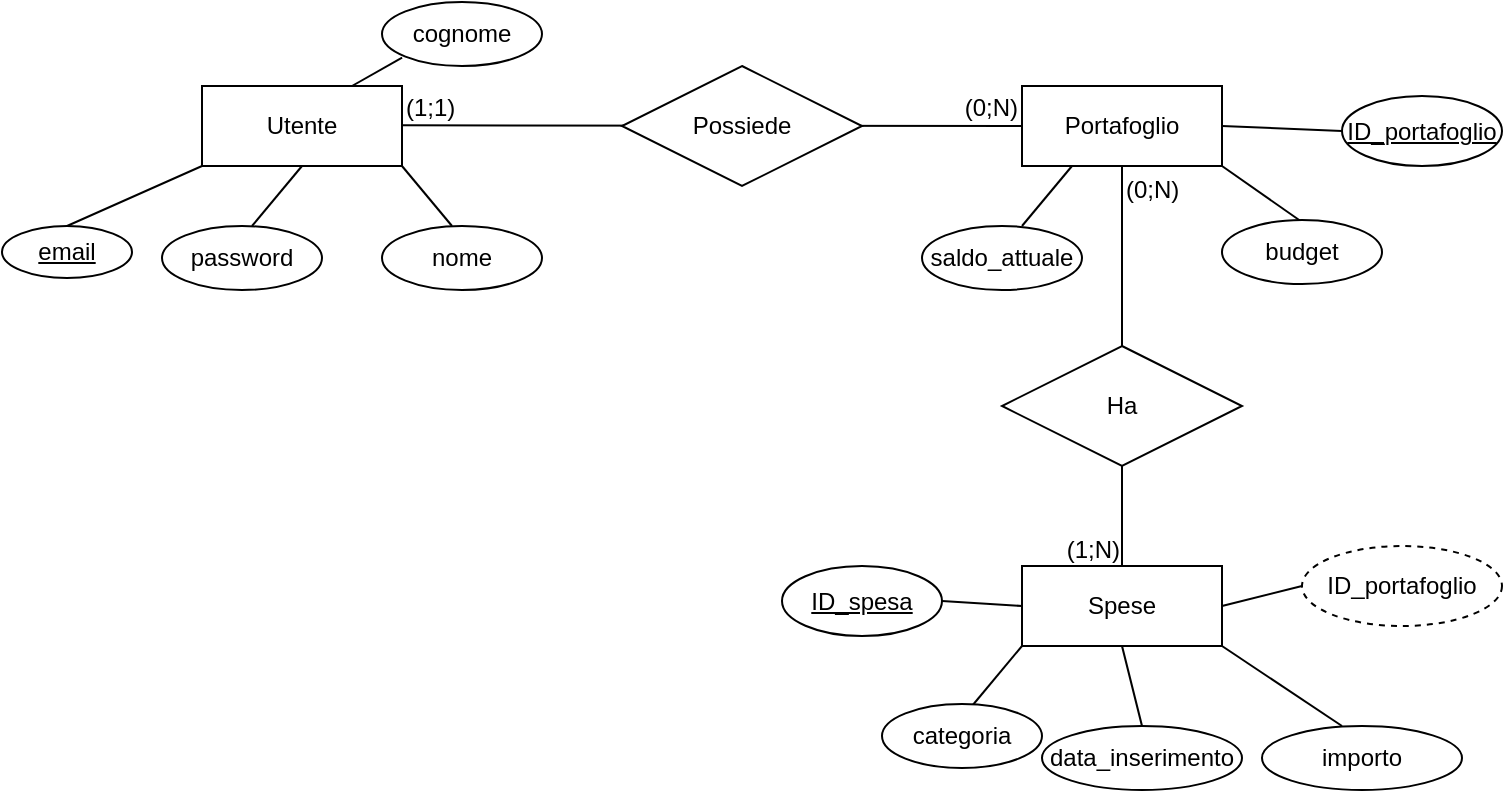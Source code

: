 <mxfile version="24.0.7" type="device">
  <diagram name="Pagina-1" id="iAaZzgLI-wj2KXef2dVn">
    <mxGraphModel dx="1195" dy="650" grid="1" gridSize="10" guides="1" tooltips="1" connect="1" arrows="1" fold="1" page="1" pageScale="1" pageWidth="827" pageHeight="1169" math="0" shadow="0">
      <root>
        <mxCell id="0" />
        <mxCell id="1" parent="0" />
        <mxCell id="mKxlqxBcRU5YA2LqRPnr-2" value="Utente" style="whiteSpace=wrap;html=1;align=center;" parent="1" vertex="1">
          <mxGeometry x="150" y="260" width="100" height="40" as="geometry" />
        </mxCell>
        <mxCell id="mKxlqxBcRU5YA2LqRPnr-5" value="Portafoglio" style="whiteSpace=wrap;html=1;align=center;" parent="1" vertex="1">
          <mxGeometry x="560" y="260" width="100" height="40" as="geometry" />
        </mxCell>
        <mxCell id="mKxlqxBcRU5YA2LqRPnr-6" value="" style="endArrow=none;html=1;rounded=0;entryX=0;entryY=0.5;entryDx=0;entryDy=0;" parent="1" target="mKxlqxBcRU5YA2LqRPnr-5" edge="1">
          <mxGeometry relative="1" as="geometry">
            <mxPoint x="250" y="279.66" as="sourcePoint" />
            <mxPoint x="410" y="279.66" as="targetPoint" />
          </mxGeometry>
        </mxCell>
        <mxCell id="mKxlqxBcRU5YA2LqRPnr-7" value="(1;1)" style="resizable=0;html=1;whiteSpace=wrap;align=left;verticalAlign=bottom;" parent="mKxlqxBcRU5YA2LqRPnr-6" connectable="0" vertex="1">
          <mxGeometry x="-1" relative="1" as="geometry" />
        </mxCell>
        <mxCell id="mKxlqxBcRU5YA2LqRPnr-8" value="(0;N)" style="resizable=0;html=1;whiteSpace=wrap;align=right;verticalAlign=bottom;" parent="mKxlqxBcRU5YA2LqRPnr-6" connectable="0" vertex="1">
          <mxGeometry x="1" relative="1" as="geometry" />
        </mxCell>
        <mxCell id="mKxlqxBcRU5YA2LqRPnr-4" value="Possiede" style="shape=rhombus;perimeter=rhombusPerimeter;whiteSpace=wrap;html=1;align=center;" parent="1" vertex="1">
          <mxGeometry x="360" y="250" width="120" height="60" as="geometry" />
        </mxCell>
        <mxCell id="mKxlqxBcRU5YA2LqRPnr-10" value="" style="endArrow=none;html=1;rounded=0;exitX=0.5;exitY=0;exitDx=0;exitDy=0;entryX=0;entryY=1;entryDx=0;entryDy=0;" parent="1" edge="1" target="mKxlqxBcRU5YA2LqRPnr-2" source="WEdIaGgWH_7vFndWgFQs-27">
          <mxGeometry width="50" height="50" relative="1" as="geometry">
            <mxPoint x="85" y="320" as="sourcePoint" />
            <mxPoint x="150" y="300" as="targetPoint" />
          </mxGeometry>
        </mxCell>
        <mxCell id="WEdIaGgWH_7vFndWgFQs-4" value="" style="endArrow=none;html=1;rounded=0;exitX=0.5;exitY=0;exitDx=0;exitDy=0;entryX=0.5;entryY=1;entryDx=0;entryDy=0;" edge="1" parent="1" target="mKxlqxBcRU5YA2LqRPnr-2">
          <mxGeometry width="50" height="50" relative="1" as="geometry">
            <mxPoint x="175" y="330" as="sourcePoint" />
            <mxPoint x="240" y="310" as="targetPoint" />
          </mxGeometry>
        </mxCell>
        <mxCell id="WEdIaGgWH_7vFndWgFQs-6" value="" style="endArrow=none;html=1;rounded=0;exitX=0.5;exitY=0;exitDx=0;exitDy=0;entryX=1;entryY=1;entryDx=0;entryDy=0;" edge="1" parent="1" target="mKxlqxBcRU5YA2LqRPnr-2">
          <mxGeometry width="50" height="50" relative="1" as="geometry">
            <mxPoint x="275" y="330" as="sourcePoint" />
            <mxPoint x="250" y="280" as="targetPoint" />
          </mxGeometry>
        </mxCell>
        <mxCell id="WEdIaGgWH_7vFndWgFQs-10" value="" style="endArrow=none;html=1;rounded=0;exitX=0.75;exitY=0;exitDx=0;exitDy=0;entryX=0;entryY=1;entryDx=0;entryDy=0;" edge="1" parent="1" source="mKxlqxBcRU5YA2LqRPnr-2">
          <mxGeometry width="50" height="50" relative="1" as="geometry">
            <mxPoint x="210" y="240" as="sourcePoint" />
            <mxPoint x="250.048" y="245.817" as="targetPoint" />
          </mxGeometry>
        </mxCell>
        <mxCell id="WEdIaGgWH_7vFndWgFQs-11" value="" style="endArrow=none;html=1;rounded=0;exitX=0.5;exitY=0;exitDx=0;exitDy=0;entryX=0.25;entryY=1;entryDx=0;entryDy=0;" edge="1" parent="1" target="mKxlqxBcRU5YA2LqRPnr-5">
          <mxGeometry width="50" height="50" relative="1" as="geometry">
            <mxPoint x="560" y="330" as="sourcePoint" />
            <mxPoint x="600" y="300" as="targetPoint" />
          </mxGeometry>
        </mxCell>
        <mxCell id="WEdIaGgWH_7vFndWgFQs-15" value="" style="endArrow=none;html=1;rounded=0;exitX=0.5;exitY=1;exitDx=0;exitDy=0;entryX=0.5;entryY=0;entryDx=0;entryDy=0;" edge="1" parent="1" source="mKxlqxBcRU5YA2LqRPnr-5" target="WEdIaGgWH_7vFndWgFQs-18">
          <mxGeometry relative="1" as="geometry">
            <mxPoint x="580" y="380" as="sourcePoint" />
            <mxPoint x="610" y="480" as="targetPoint" />
          </mxGeometry>
        </mxCell>
        <mxCell id="WEdIaGgWH_7vFndWgFQs-16" value="(0;N)" style="resizable=0;html=1;whiteSpace=wrap;align=left;verticalAlign=bottom;" connectable="0" vertex="1" parent="WEdIaGgWH_7vFndWgFQs-15">
          <mxGeometry x="-1" relative="1" as="geometry">
            <mxPoint y="20" as="offset" />
          </mxGeometry>
        </mxCell>
        <mxCell id="WEdIaGgWH_7vFndWgFQs-17" value="(1;N)" style="resizable=0;html=1;whiteSpace=wrap;align=right;verticalAlign=bottom;" connectable="0" vertex="1" parent="WEdIaGgWH_7vFndWgFQs-15">
          <mxGeometry x="1" relative="1" as="geometry" />
        </mxCell>
        <mxCell id="WEdIaGgWH_7vFndWgFQs-14" value="Ha" style="shape=rhombus;perimeter=rhombusPerimeter;whiteSpace=wrap;html=1;align=center;" vertex="1" parent="1">
          <mxGeometry x="550" y="390" width="120" height="60" as="geometry" />
        </mxCell>
        <mxCell id="WEdIaGgWH_7vFndWgFQs-18" value="Spese" style="whiteSpace=wrap;html=1;align=center;" vertex="1" parent="1">
          <mxGeometry x="560" y="500" width="100" height="40" as="geometry" />
        </mxCell>
        <mxCell id="WEdIaGgWH_7vFndWgFQs-20" value="" style="endArrow=none;html=1;rounded=0;entryX=0;entryY=1;entryDx=0;entryDy=0;" edge="1" parent="1" target="WEdIaGgWH_7vFndWgFQs-18">
          <mxGeometry width="50" height="50" relative="1" as="geometry">
            <mxPoint x="535" y="570" as="sourcePoint" />
            <mxPoint x="585" y="520" as="targetPoint" />
          </mxGeometry>
        </mxCell>
        <mxCell id="WEdIaGgWH_7vFndWgFQs-22" value="" style="endArrow=none;html=1;rounded=0;entryX=0.5;entryY=1;entryDx=0;entryDy=0;exitX=0.5;exitY=0;exitDx=0;exitDy=0;" edge="1" parent="1" target="WEdIaGgWH_7vFndWgFQs-18">
          <mxGeometry width="50" height="50" relative="1" as="geometry">
            <mxPoint x="620" y="580" as="sourcePoint" />
            <mxPoint x="570" y="550" as="targetPoint" />
          </mxGeometry>
        </mxCell>
        <mxCell id="WEdIaGgWH_7vFndWgFQs-24" value="" style="endArrow=none;html=1;rounded=0;entryX=1;entryY=1;entryDx=0;entryDy=0;" edge="1" parent="1" target="WEdIaGgWH_7vFndWgFQs-18">
          <mxGeometry width="50" height="50" relative="1" as="geometry">
            <mxPoint x="720" y="580" as="sourcePoint" />
            <mxPoint x="770" y="530" as="targetPoint" />
          </mxGeometry>
        </mxCell>
        <mxCell id="WEdIaGgWH_7vFndWgFQs-26" value="" style="endArrow=none;html=1;rounded=0;exitX=0.5;exitY=0;exitDx=0;exitDy=0;entryX=1;entryY=1;entryDx=0;entryDy=0;" edge="1" parent="1" target="mKxlqxBcRU5YA2LqRPnr-5">
          <mxGeometry width="50" height="50" relative="1" as="geometry">
            <mxPoint x="700" y="328" as="sourcePoint" />
            <mxPoint x="732.5" y="300" as="targetPoint" />
          </mxGeometry>
        </mxCell>
        <mxCell id="WEdIaGgWH_7vFndWgFQs-27" value="email" style="ellipse;whiteSpace=wrap;html=1;align=center;fontStyle=4;" vertex="1" parent="1">
          <mxGeometry x="50" y="330" width="65" height="26" as="geometry" />
        </mxCell>
        <mxCell id="WEdIaGgWH_7vFndWgFQs-28" value="ID_portafoglio" style="ellipse;whiteSpace=wrap;html=1;align=center;fontStyle=4;" vertex="1" parent="1">
          <mxGeometry x="720" y="265" width="80" height="35" as="geometry" />
        </mxCell>
        <mxCell id="WEdIaGgWH_7vFndWgFQs-30" value="" style="endArrow=none;html=1;rounded=0;exitX=0;exitY=0.5;exitDx=0;exitDy=0;entryX=1;entryY=0.5;entryDx=0;entryDy=0;" edge="1" parent="1" source="WEdIaGgWH_7vFndWgFQs-28" target="mKxlqxBcRU5YA2LqRPnr-5">
          <mxGeometry width="50" height="50" relative="1" as="geometry">
            <mxPoint x="715" y="290" as="sourcePoint" />
            <mxPoint x="740" y="260" as="targetPoint" />
          </mxGeometry>
        </mxCell>
        <mxCell id="WEdIaGgWH_7vFndWgFQs-31" value="ID_spesa" style="ellipse;whiteSpace=wrap;html=1;align=center;fontStyle=4;" vertex="1" parent="1">
          <mxGeometry x="440" y="500" width="80" height="35" as="geometry" />
        </mxCell>
        <mxCell id="WEdIaGgWH_7vFndWgFQs-32" value="" style="endArrow=none;html=1;rounded=0;exitX=1;exitY=0.5;exitDx=0;exitDy=0;entryX=0;entryY=0.5;entryDx=0;entryDy=0;" edge="1" parent="1" source="WEdIaGgWH_7vFndWgFQs-31" target="WEdIaGgWH_7vFndWgFQs-18">
          <mxGeometry width="50" height="50" relative="1" as="geometry">
            <mxPoint x="525" y="520" as="sourcePoint" />
            <mxPoint x="550" y="490" as="targetPoint" />
          </mxGeometry>
        </mxCell>
        <mxCell id="WEdIaGgWH_7vFndWgFQs-36" value="password" style="ellipse;whiteSpace=wrap;html=1;align=center;" vertex="1" parent="1">
          <mxGeometry x="130" y="330" width="80" height="32" as="geometry" />
        </mxCell>
        <mxCell id="WEdIaGgWH_7vFndWgFQs-37" value="nome&lt;span style=&quot;color: rgba(0, 0, 0, 0); font-family: monospace; font-size: 0px; text-align: start; text-wrap: nowrap;&quot;&gt;%3CmxGraphModel%3E%3Croot%3E%3CmxCell%20id%3D%220%22%2F%3E%3CmxCell%20id%3D%221%22%20parent%3D%220%22%2F%3E%3CmxCell%20id%3D%222%22%20value%3D%22password%22%20style%3D%22ellipse%3BwhiteSpace%3Dwrap%3Bhtml%3D1%3Balign%3Dcenter%3B%22%20vertex%3D%221%22%20parent%3D%221%22%3E%3CmxGeometry%20x%3D%22130%22%20y%3D%22330%22%20width%3D%2280%22%20height%3D%2232%22%20as%3D%22geometry%22%2F%3E%3C%2FmxCell%3E%3C%2Froot%3E%3C%2FmxGraphModel%3E&lt;/span&gt;" style="ellipse;whiteSpace=wrap;html=1;align=center;" vertex="1" parent="1">
          <mxGeometry x="240" y="330" width="80" height="32" as="geometry" />
        </mxCell>
        <mxCell id="WEdIaGgWH_7vFndWgFQs-38" value="cognome" style="ellipse;whiteSpace=wrap;html=1;align=center;" vertex="1" parent="1">
          <mxGeometry x="240" y="218" width="80" height="32" as="geometry" />
        </mxCell>
        <mxCell id="WEdIaGgWH_7vFndWgFQs-39" value="saldo_attuale" style="ellipse;whiteSpace=wrap;html=1;align=center;" vertex="1" parent="1">
          <mxGeometry x="510" y="330" width="80" height="32" as="geometry" />
        </mxCell>
        <mxCell id="WEdIaGgWH_7vFndWgFQs-40" value="budget" style="ellipse;whiteSpace=wrap;html=1;align=center;" vertex="1" parent="1">
          <mxGeometry x="660" y="327" width="80" height="32" as="geometry" />
        </mxCell>
        <mxCell id="WEdIaGgWH_7vFndWgFQs-41" value="categoria" style="ellipse;whiteSpace=wrap;html=1;align=center;" vertex="1" parent="1">
          <mxGeometry x="490" y="569" width="80" height="32" as="geometry" />
        </mxCell>
        <mxCell id="WEdIaGgWH_7vFndWgFQs-42" value="data_inserimento" style="ellipse;whiteSpace=wrap;html=1;align=center;" vertex="1" parent="1">
          <mxGeometry x="570" y="580" width="100" height="32" as="geometry" />
        </mxCell>
        <mxCell id="WEdIaGgWH_7vFndWgFQs-43" value="importo" style="ellipse;whiteSpace=wrap;html=1;align=center;" vertex="1" parent="1">
          <mxGeometry x="680" y="580" width="100" height="32" as="geometry" />
        </mxCell>
        <mxCell id="WEdIaGgWH_7vFndWgFQs-44" value="ID_portafoglio" style="ellipse;whiteSpace=wrap;html=1;align=center;dashed=1;" vertex="1" parent="1">
          <mxGeometry x="700" y="490" width="100" height="40" as="geometry" />
        </mxCell>
        <mxCell id="WEdIaGgWH_7vFndWgFQs-45" value="" style="endArrow=none;html=1;rounded=0;entryX=0;entryY=0.5;entryDx=0;entryDy=0;" edge="1" parent="1" target="WEdIaGgWH_7vFndWgFQs-44">
          <mxGeometry width="50" height="50" relative="1" as="geometry">
            <mxPoint x="660" y="520" as="sourcePoint" />
            <mxPoint x="710" y="470" as="targetPoint" />
          </mxGeometry>
        </mxCell>
      </root>
    </mxGraphModel>
  </diagram>
</mxfile>
